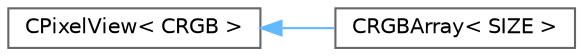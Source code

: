 digraph "Graphical Class Hierarchy"
{
 // LATEX_PDF_SIZE
  bgcolor="transparent";
  edge [fontname=Helvetica,fontsize=10,labelfontname=Helvetica,labelfontsize=10];
  node [fontname=Helvetica,fontsize=10,shape=box,height=0.2,width=0.4];
  rankdir="LR";
  Node0 [id="Node000000",label="CPixelView\< CRGB \>",height=0.2,width=0.4,color="grey40", fillcolor="white", style="filled",URL="$de/d64/group___pixel_set.html",tooltip=" "];
  Node0 -> Node1 [id="edge124_Node000000_Node000001",dir="back",color="steelblue1",style="solid",tooltip=" "];
  Node1 [id="Node000001",label="CRGBArray\< SIZE \>",height=0.2,width=0.4,color="grey40", fillcolor="white", style="filled",URL="$de/d64/group___pixel_set.html#d4/dc4/class_c_r_g_b_array",tooltip="A version of CPixelView<CRGB> with an included array of CRGB LEDs."];
}
